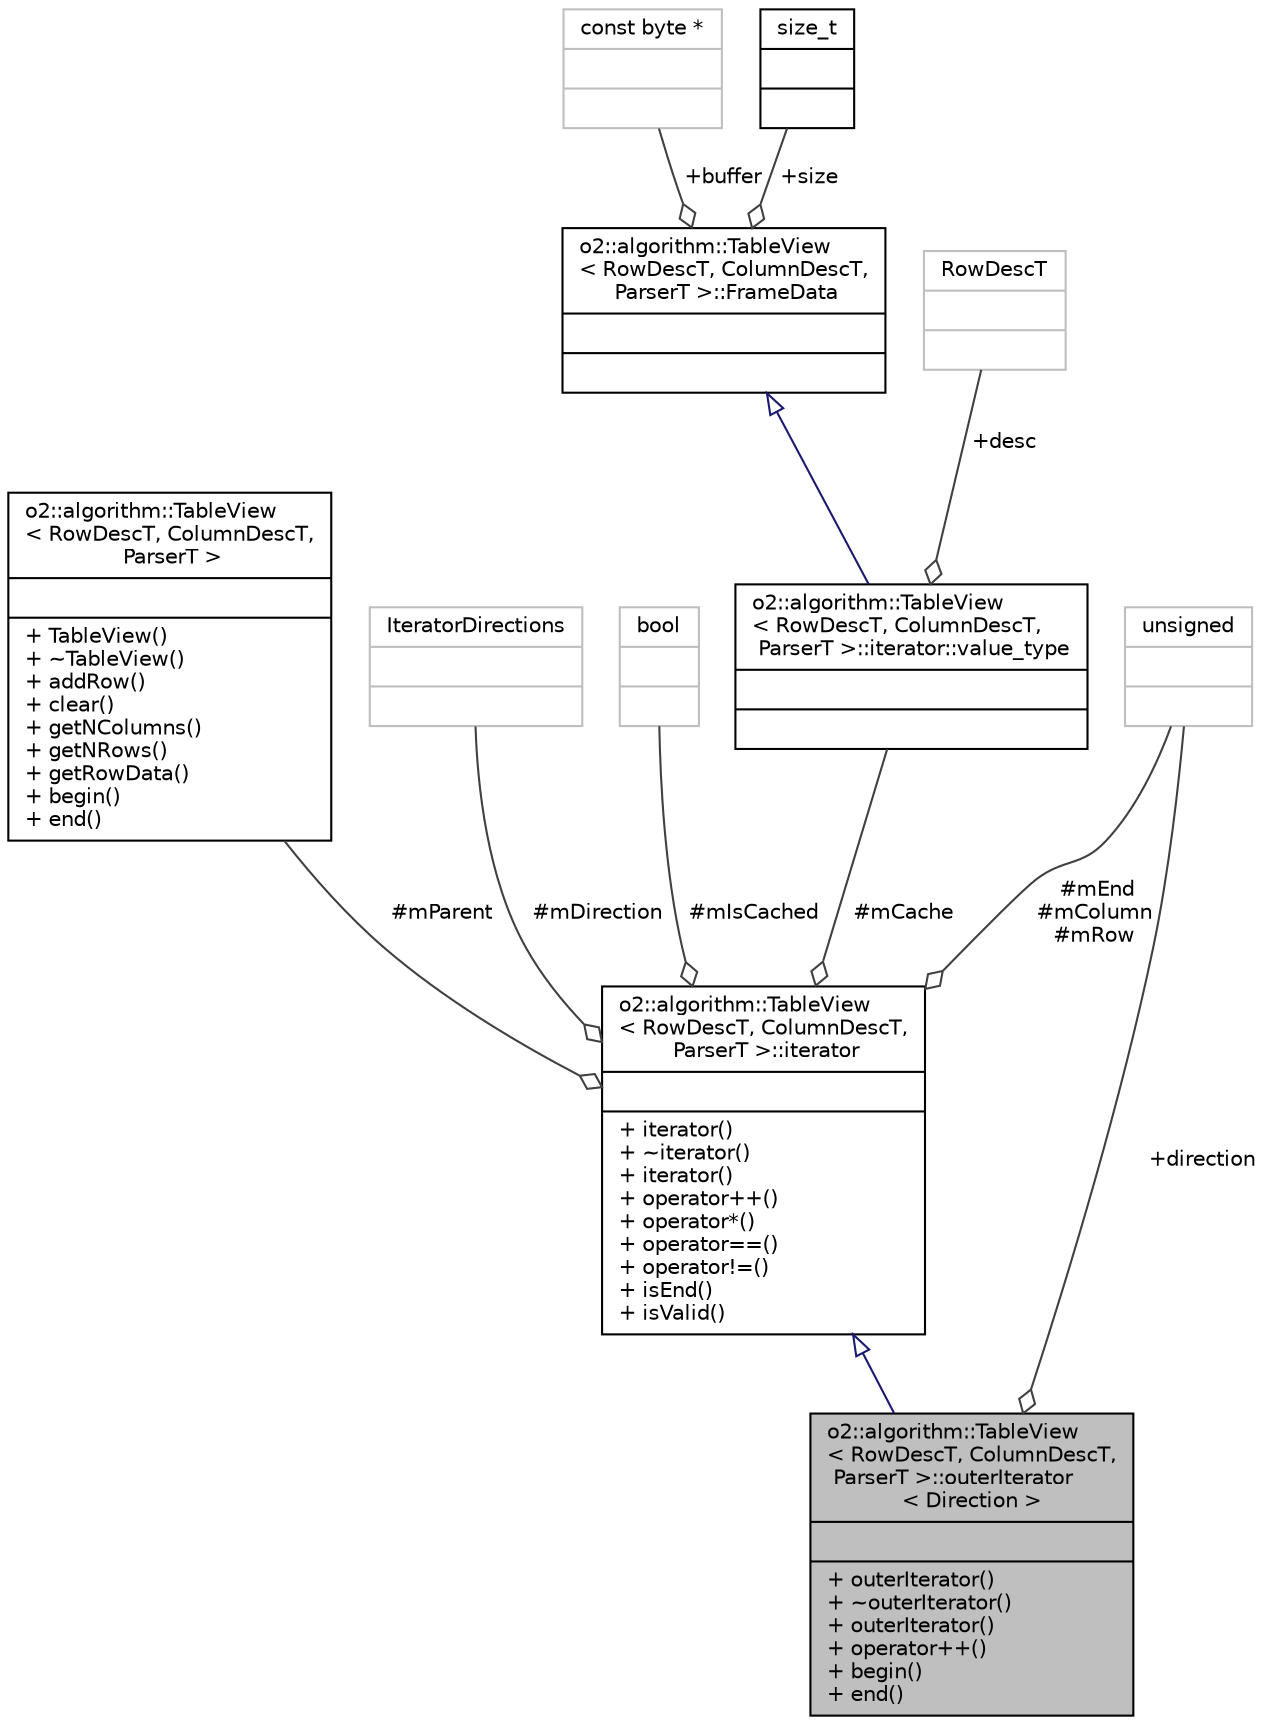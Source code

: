 digraph "o2::algorithm::TableView&lt; RowDescT, ColumnDescT, ParserT &gt;::outerIterator&lt; Direction &gt;"
{
 // INTERACTIVE_SVG=YES
  bgcolor="transparent";
  edge [fontname="Helvetica",fontsize="10",labelfontname="Helvetica",labelfontsize="10"];
  node [fontname="Helvetica",fontsize="10",shape=record];
  Node1 [label="{o2::algorithm::TableView\l\< RowDescT, ColumnDescT,\l ParserT \>::outerIterator\l\< Direction \>\n||+ outerIterator()\l+ ~outerIterator()\l+ outerIterator()\l+ operator++()\l+ begin()\l+ end()\l}",height=0.2,width=0.4,color="black", fillcolor="grey75", style="filled" fontcolor="black"];
  Node2 -> Node1 [dir="back",color="midnightblue",fontsize="10",style="solid",arrowtail="onormal",fontname="Helvetica"];
  Node2 [label="{o2::algorithm::TableView\l\< RowDescT, ColumnDescT,\l ParserT \>::iterator\n||+ iterator()\l+ ~iterator()\l+ iterator()\l+ operator++()\l+ operator*()\l+ operator==()\l+ operator!=()\l+ isEnd()\l+ isValid()\l}",height=0.2,width=0.4,color="black",URL="$d3/d50/classo2_1_1algorithm_1_1TableView_1_1iterator.html",tooltip="Iterator class for configurable direction, i.e. either row or column. "];
  Node3 -> Node2 [color="grey25",fontsize="10",style="solid",label=" #mParent" ,arrowhead="odiamond",fontname="Helvetica"];
  Node3 [label="{o2::algorithm::TableView\l\< RowDescT, ColumnDescT,\l ParserT \>\n||+ TableView()\l+ ~TableView()\l+ addRow()\l+ clear()\l+ getNColumns()\l+ getNRows()\l+ getRowData()\l+ begin()\l+ end()\l}",height=0.2,width=0.4,color="black",URL="$da/d64/classo2_1_1algorithm_1_1TableView.html"];
  Node4 -> Node2 [color="grey25",fontsize="10",style="solid",label=" #mDirection" ,arrowhead="odiamond",fontname="Helvetica"];
  Node4 [label="{IteratorDirections\n||}",height=0.2,width=0.4,color="grey75"];
  Node5 -> Node2 [color="grey25",fontsize="10",style="solid",label=" #mIsCached" ,arrowhead="odiamond",fontname="Helvetica"];
  Node5 [label="{bool\n||}",height=0.2,width=0.4,color="grey75"];
  Node6 -> Node2 [color="grey25",fontsize="10",style="solid",label=" #mCache" ,arrowhead="odiamond",fontname="Helvetica"];
  Node6 [label="{o2::algorithm::TableView\l\< RowDescT, ColumnDescT,\l ParserT \>::iterator::value_type\n||}",height=0.2,width=0.4,color="black",URL="$d9/dc8/structo2_1_1algorithm_1_1TableView_1_1iterator_1_1value__type.html"];
  Node7 -> Node6 [dir="back",color="midnightblue",fontsize="10",style="solid",arrowtail="onormal",fontname="Helvetica"];
  Node7 [label="{o2::algorithm::TableView\l\< RowDescT, ColumnDescT,\l ParserT \>::FrameData\n||}",height=0.2,width=0.4,color="black",URL="$d9/d66/structo2_1_1algorithm_1_1TableView_1_1FrameData.html",tooltip="descriptor pointing to payload of one frame "];
  Node8 -> Node7 [color="grey25",fontsize="10",style="solid",label=" +buffer" ,arrowhead="odiamond",fontname="Helvetica"];
  Node8 [label="{const byte *\n||}",height=0.2,width=0.4,color="grey75"];
  Node9 -> Node7 [color="grey25",fontsize="10",style="solid",label=" +size" ,arrowhead="odiamond",fontname="Helvetica"];
  Node9 [label="{size_t\n||}",height=0.2,width=0.4,color="black",URL="$dd/de2/classsize__t.html"];
  Node10 -> Node6 [color="grey25",fontsize="10",style="solid",label=" +desc" ,arrowhead="odiamond",fontname="Helvetica"];
  Node10 [label="{RowDescT\n||}",height=0.2,width=0.4,color="grey75"];
  Node11 -> Node2 [color="grey25",fontsize="10",style="solid",label=" #mEnd\n#mColumn\n#mRow" ,arrowhead="odiamond",fontname="Helvetica"];
  Node11 [label="{unsigned\n||}",height=0.2,width=0.4,color="grey75"];
  Node11 -> Node1 [color="grey25",fontsize="10",style="solid",label=" +direction" ,arrowhead="odiamond",fontname="Helvetica"];
}

